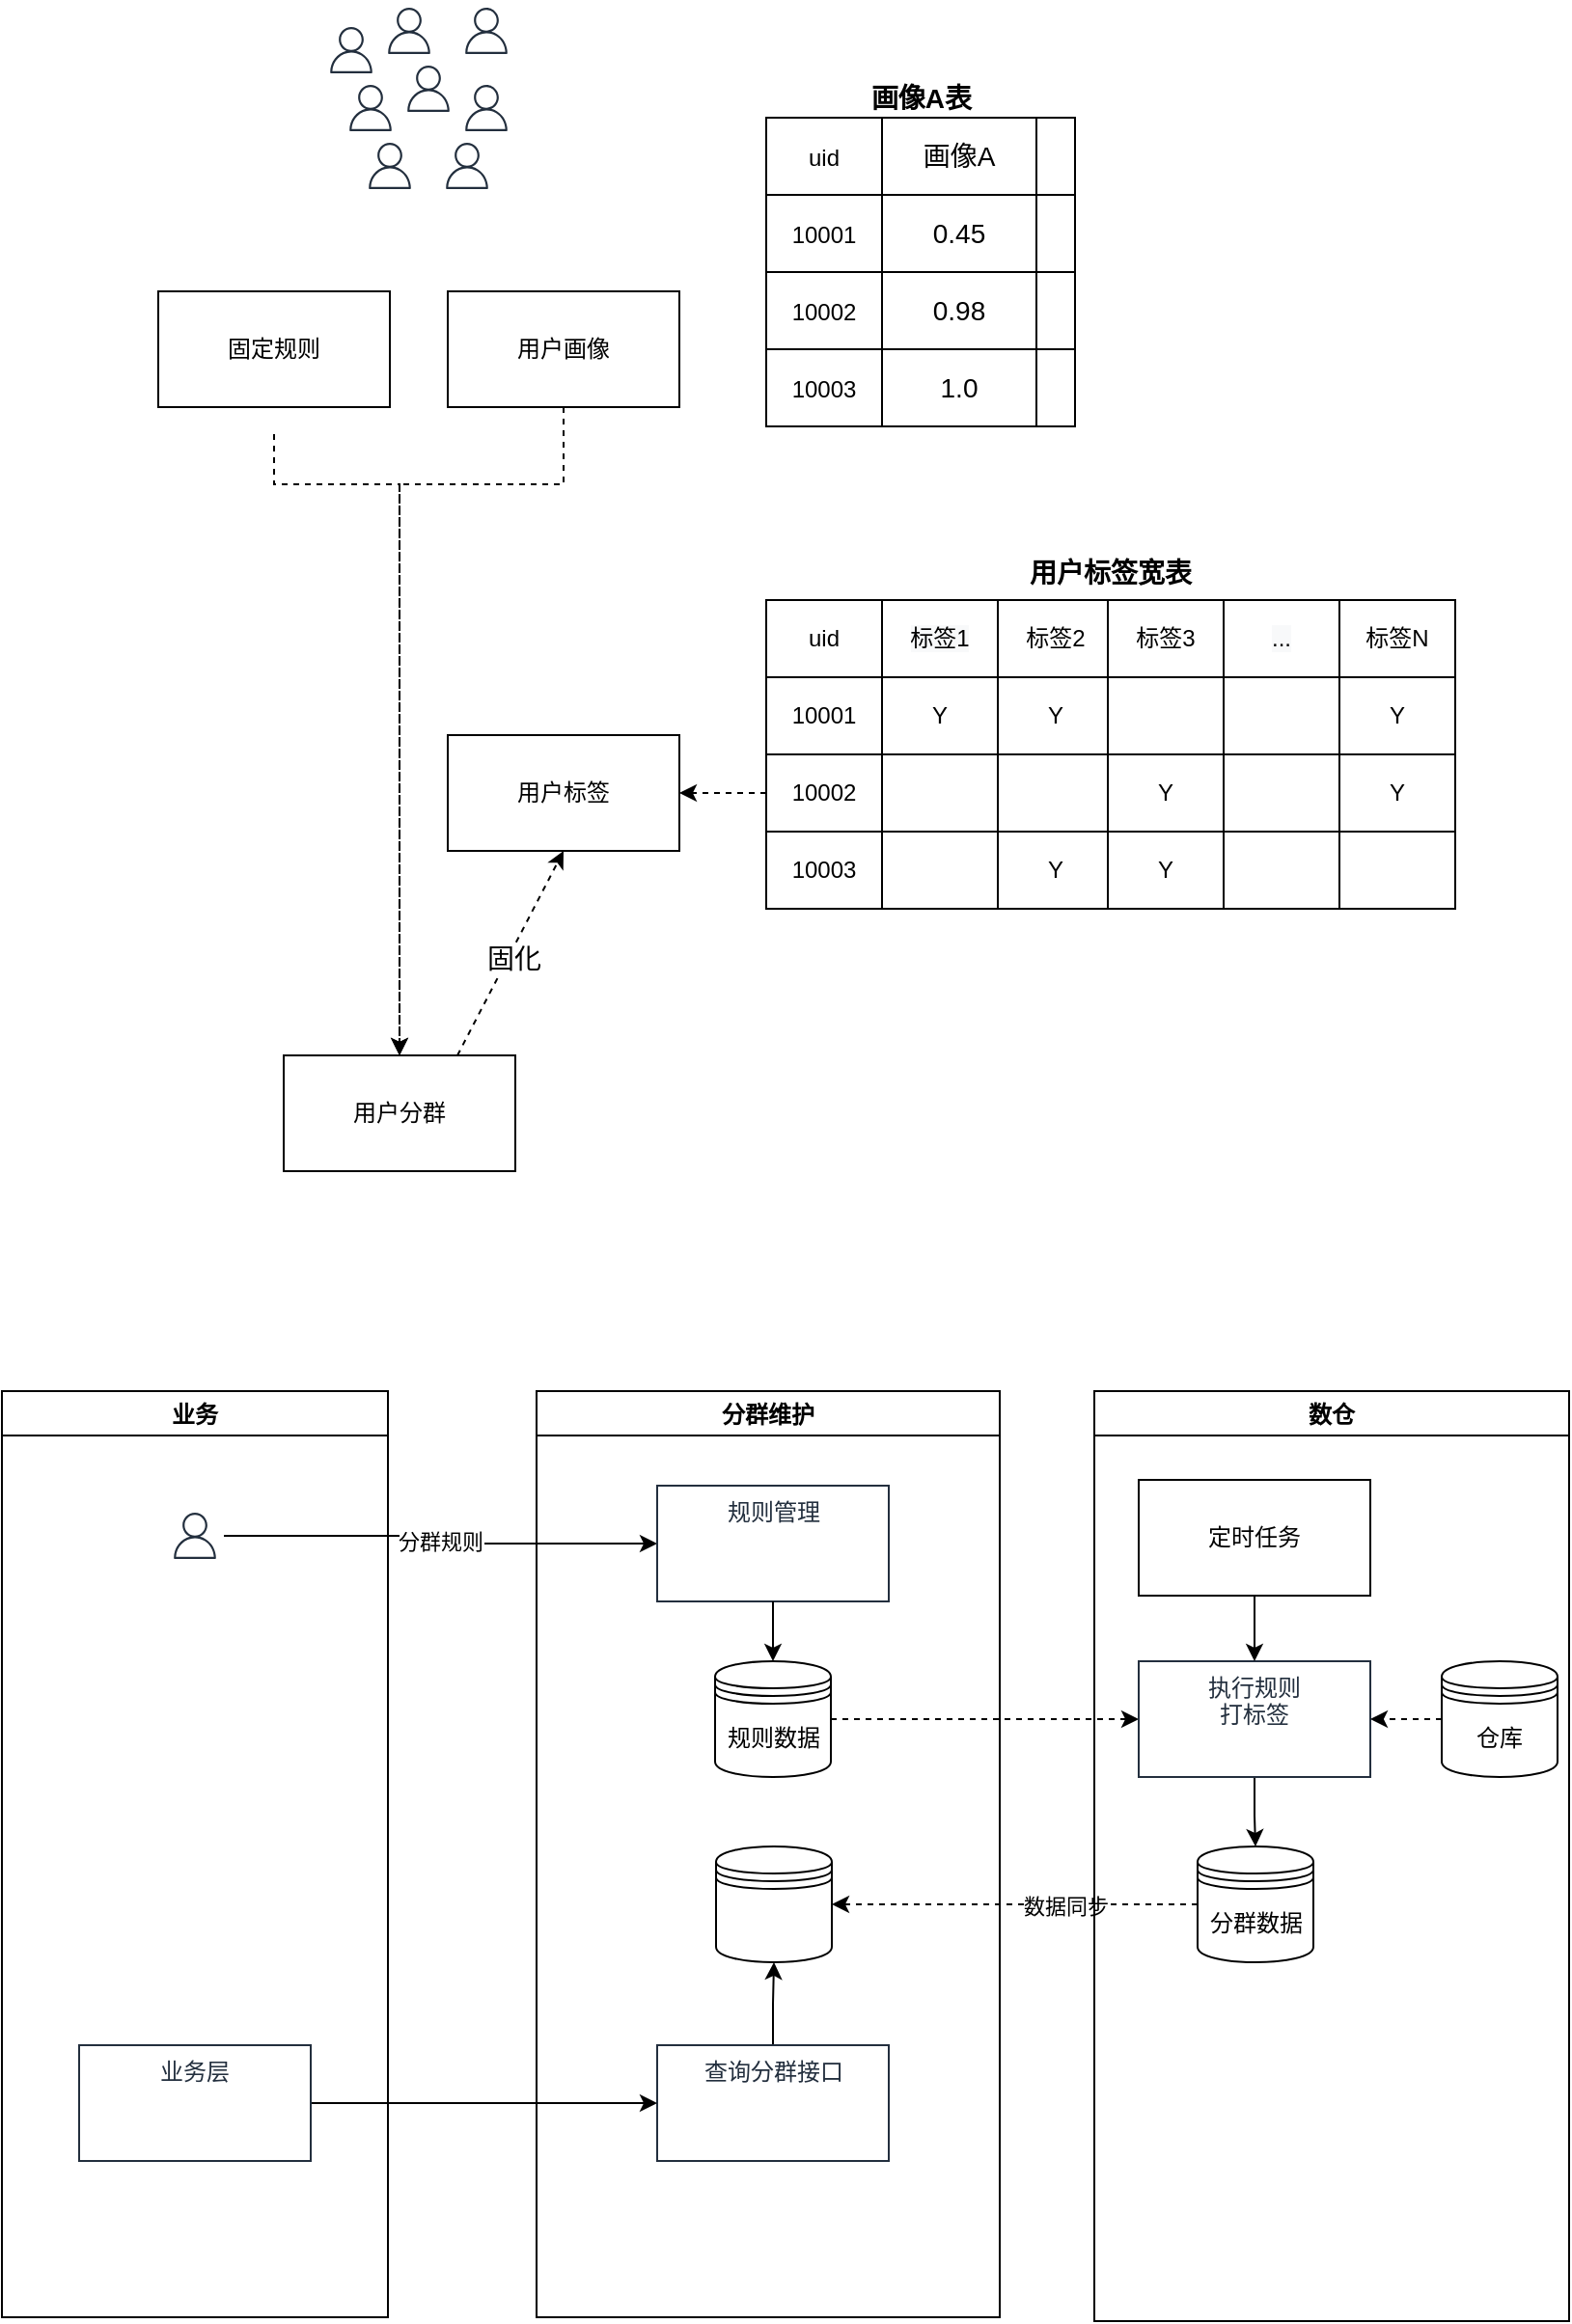 <mxfile version="16.2.6" type="github">
  <diagram id="mDk3vGWMZ9cnpcIgbxEh" name="Page-1">
    <mxGraphModel dx="1186" dy="531" grid="0" gridSize="10" guides="1" tooltips="1" connect="1" arrows="1" fold="1" page="1" pageScale="1" pageWidth="827" pageHeight="1169" math="0" shadow="0">
      <root>
        <mxCell id="0" />
        <mxCell id="1" parent="0" />
        <mxCell id="isWSbf4JrnmpTFnG_lly-7" value="" style="group" parent="1" vertex="1" connectable="0">
          <mxGeometry x="170" y="130" width="100" height="100" as="geometry" />
        </mxCell>
        <mxCell id="isWSbf4JrnmpTFnG_lly-8" value="" style="sketch=0;outlineConnect=0;fontColor=#232F3E;gradientColor=none;strokeColor=#232F3E;fillColor=#ffffff;dashed=0;verticalLabelPosition=bottom;verticalAlign=top;align=center;html=1;fontSize=12;fontStyle=0;aspect=fixed;shape=mxgraph.aws4.resourceIcon;resIcon=mxgraph.aws4.user;strokeWidth=1;" parent="isWSbf4JrnmpTFnG_lly-7" vertex="1">
          <mxGeometry x="30" width="30" height="30" as="geometry" />
        </mxCell>
        <mxCell id="isWSbf4JrnmpTFnG_lly-9" value="" style="sketch=0;outlineConnect=0;fontColor=#232F3E;gradientColor=none;strokeColor=#232F3E;fillColor=#ffffff;dashed=0;verticalLabelPosition=bottom;verticalAlign=top;align=center;html=1;fontSize=12;fontStyle=0;aspect=fixed;shape=mxgraph.aws4.resourceIcon;resIcon=mxgraph.aws4.user;strokeWidth=1;" parent="isWSbf4JrnmpTFnG_lly-7" vertex="1">
          <mxGeometry y="10" width="30" height="30" as="geometry" />
        </mxCell>
        <mxCell id="isWSbf4JrnmpTFnG_lly-10" value="" style="sketch=0;outlineConnect=0;fontColor=#232F3E;gradientColor=none;strokeColor=#232F3E;fillColor=#ffffff;dashed=0;verticalLabelPosition=bottom;verticalAlign=top;align=center;html=1;fontSize=12;fontStyle=0;aspect=fixed;shape=mxgraph.aws4.resourceIcon;resIcon=mxgraph.aws4.user;strokeWidth=1;" parent="isWSbf4JrnmpTFnG_lly-7" vertex="1">
          <mxGeometry x="40" y="30" width="30" height="30" as="geometry" />
        </mxCell>
        <mxCell id="isWSbf4JrnmpTFnG_lly-11" value="" style="sketch=0;outlineConnect=0;fontColor=#232F3E;gradientColor=none;strokeColor=#232F3E;fillColor=#ffffff;dashed=0;verticalLabelPosition=bottom;verticalAlign=top;align=center;html=1;fontSize=12;fontStyle=0;aspect=fixed;shape=mxgraph.aws4.resourceIcon;resIcon=mxgraph.aws4.user;strokeWidth=1;" parent="isWSbf4JrnmpTFnG_lly-7" vertex="1">
          <mxGeometry x="10" y="40" width="30" height="30" as="geometry" />
        </mxCell>
        <mxCell id="isWSbf4JrnmpTFnG_lly-12" value="" style="sketch=0;outlineConnect=0;fontColor=#232F3E;gradientColor=none;strokeColor=#232F3E;fillColor=#ffffff;dashed=0;verticalLabelPosition=bottom;verticalAlign=top;align=center;html=1;fontSize=12;fontStyle=0;aspect=fixed;shape=mxgraph.aws4.resourceIcon;resIcon=mxgraph.aws4.user;strokeWidth=1;" parent="isWSbf4JrnmpTFnG_lly-7" vertex="1">
          <mxGeometry x="70" width="30" height="30" as="geometry" />
        </mxCell>
        <mxCell id="isWSbf4JrnmpTFnG_lly-13" value="" style="sketch=0;outlineConnect=0;fontColor=#232F3E;gradientColor=none;strokeColor=#232F3E;fillColor=#ffffff;dashed=0;verticalLabelPosition=bottom;verticalAlign=top;align=center;html=1;fontSize=12;fontStyle=0;aspect=fixed;shape=mxgraph.aws4.resourceIcon;resIcon=mxgraph.aws4.user;strokeWidth=1;" parent="isWSbf4JrnmpTFnG_lly-7" vertex="1">
          <mxGeometry x="70" y="40" width="30" height="30" as="geometry" />
        </mxCell>
        <mxCell id="isWSbf4JrnmpTFnG_lly-14" value="" style="sketch=0;outlineConnect=0;fontColor=#232F3E;gradientColor=none;strokeColor=#232F3E;fillColor=#ffffff;dashed=0;verticalLabelPosition=bottom;verticalAlign=top;align=center;html=1;fontSize=12;fontStyle=0;aspect=fixed;shape=mxgraph.aws4.resourceIcon;resIcon=mxgraph.aws4.user;strokeWidth=1;" parent="isWSbf4JrnmpTFnG_lly-7" vertex="1">
          <mxGeometry x="20" y="70" width="30" height="30" as="geometry" />
        </mxCell>
        <mxCell id="isWSbf4JrnmpTFnG_lly-15" value="" style="sketch=0;outlineConnect=0;fontColor=#232F3E;gradientColor=none;strokeColor=#232F3E;fillColor=#ffffff;dashed=0;verticalLabelPosition=bottom;verticalAlign=top;align=center;html=1;fontSize=12;fontStyle=0;aspect=fixed;shape=mxgraph.aws4.resourceIcon;resIcon=mxgraph.aws4.user;strokeWidth=1;" parent="isWSbf4JrnmpTFnG_lly-7" vertex="1">
          <mxGeometry x="60" y="70" width="30" height="30" as="geometry" />
        </mxCell>
        <mxCell id="isWSbf4JrnmpTFnG_lly-353" style="edgeStyle=orthogonalEdgeStyle;rounded=0;orthogonalLoop=1;jettySize=auto;html=1;entryX=0.5;entryY=0;entryDx=0;entryDy=0;dashed=1;fontSize=14;" parent="1" source="isWSbf4JrnmpTFnG_lly-16" target="isWSbf4JrnmpTFnG_lly-22" edge="1">
          <mxGeometry relative="1" as="geometry">
            <Array as="points">
              <mxPoint x="295" y="380" />
              <mxPoint x="210" y="380" />
            </Array>
          </mxGeometry>
        </mxCell>
        <mxCell id="isWSbf4JrnmpTFnG_lly-16" value="用户画像" style="rounded=0;whiteSpace=wrap;html=1;" parent="1" vertex="1">
          <mxGeometry x="235" y="280" width="120" height="60" as="geometry" />
        </mxCell>
        <mxCell id="isWSbf4JrnmpTFnG_lly-316" style="edgeStyle=orthogonalEdgeStyle;rounded=0;orthogonalLoop=1;jettySize=auto;html=1;entryX=0.5;entryY=0;entryDx=0;entryDy=0;dashed=1;fontSize=14;" parent="1" target="isWSbf4JrnmpTFnG_lly-22" edge="1">
          <mxGeometry relative="1" as="geometry">
            <mxPoint x="145" y="354" as="sourcePoint" />
            <Array as="points">
              <mxPoint x="145" y="380" />
              <mxPoint x="210" y="380" />
            </Array>
          </mxGeometry>
        </mxCell>
        <mxCell id="isWSbf4JrnmpTFnG_lly-17" value="固定规则" style="rounded=0;whiteSpace=wrap;html=1;" parent="1" vertex="1">
          <mxGeometry x="85" y="280" width="120" height="60" as="geometry" />
        </mxCell>
        <mxCell id="isWSbf4JrnmpTFnG_lly-18" value="用户标签" style="rounded=0;whiteSpace=wrap;html=1;" parent="1" vertex="1">
          <mxGeometry x="235" y="510" width="120" height="60" as="geometry" />
        </mxCell>
        <mxCell id="isWSbf4JrnmpTFnG_lly-354" style="rounded=0;orthogonalLoop=1;jettySize=auto;html=1;exitX=0.75;exitY=0;exitDx=0;exitDy=0;entryX=0.5;entryY=1;entryDx=0;entryDy=0;dashed=1;fontSize=14;" parent="1" source="isWSbf4JrnmpTFnG_lly-22" target="isWSbf4JrnmpTFnG_lly-18" edge="1">
          <mxGeometry relative="1" as="geometry" />
        </mxCell>
        <mxCell id="isWSbf4JrnmpTFnG_lly-355" value="固化" style="edgeLabel;html=1;align=center;verticalAlign=middle;resizable=0;points=[];fontSize=14;" parent="isWSbf4JrnmpTFnG_lly-354" vertex="1" connectable="0">
          <mxGeometry x="-0.041" y="-2" relative="1" as="geometry">
            <mxPoint as="offset" />
          </mxGeometry>
        </mxCell>
        <mxCell id="isWSbf4JrnmpTFnG_lly-22" value="用户分群" style="rounded=0;whiteSpace=wrap;html=1;" parent="1" vertex="1">
          <mxGeometry x="150" y="676" width="120" height="60" as="geometry" />
        </mxCell>
        <mxCell id="isWSbf4JrnmpTFnG_lly-276" value="" style="shape=table;html=1;whiteSpace=wrap;startSize=0;container=1;collapsible=0;childLayout=tableLayout;" parent="1" vertex="1">
          <mxGeometry x="400" y="440" width="180" height="160" as="geometry" />
        </mxCell>
        <mxCell id="isWSbf4JrnmpTFnG_lly-277" value="" style="shape=tableRow;horizontal=0;startSize=0;swimlaneHead=0;swimlaneBody=0;top=0;left=0;bottom=0;right=0;collapsible=0;dropTarget=0;fillColor=none;points=[[0,0.5],[1,0.5]];portConstraint=eastwest;" parent="isWSbf4JrnmpTFnG_lly-276" vertex="1">
          <mxGeometry width="180" height="40" as="geometry" />
        </mxCell>
        <mxCell id="isWSbf4JrnmpTFnG_lly-278" value="&lt;span&gt;uid&lt;/span&gt;" style="shape=partialRectangle;html=1;whiteSpace=wrap;connectable=0;fillColor=none;top=0;left=0;bottom=0;right=0;overflow=hidden;" parent="isWSbf4JrnmpTFnG_lly-277" vertex="1">
          <mxGeometry width="60" height="40" as="geometry">
            <mxRectangle width="60" height="40" as="alternateBounds" />
          </mxGeometry>
        </mxCell>
        <mxCell id="isWSbf4JrnmpTFnG_lly-279" value="&lt;span style=&quot;color: rgb(0 , 0 , 0) ; font-family: &amp;#34;helvetica&amp;#34; ; font-size: 12px ; font-style: normal ; font-weight: 400 ; letter-spacing: normal ; text-align: center ; text-indent: 0px ; text-transform: none ; word-spacing: 0px ; background-color: rgb(248 , 249 , 250) ; display: inline ; float: none&quot;&gt;标签1&lt;/span&gt;" style="shape=partialRectangle;html=1;whiteSpace=wrap;connectable=0;fillColor=none;top=0;left=0;bottom=0;right=0;overflow=hidden;" parent="isWSbf4JrnmpTFnG_lly-277" vertex="1">
          <mxGeometry x="60" width="60" height="40" as="geometry">
            <mxRectangle width="60" height="40" as="alternateBounds" />
          </mxGeometry>
        </mxCell>
        <mxCell id="isWSbf4JrnmpTFnG_lly-280" value="&lt;span&gt;标签2&lt;/span&gt;" style="shape=partialRectangle;html=1;whiteSpace=wrap;connectable=0;fillColor=none;top=0;left=0;bottom=0;right=0;overflow=hidden;" parent="isWSbf4JrnmpTFnG_lly-277" vertex="1">
          <mxGeometry x="120" width="60" height="40" as="geometry">
            <mxRectangle width="60" height="40" as="alternateBounds" />
          </mxGeometry>
        </mxCell>
        <mxCell id="isWSbf4JrnmpTFnG_lly-281" value="" style="shape=tableRow;horizontal=0;startSize=0;swimlaneHead=0;swimlaneBody=0;top=0;left=0;bottom=0;right=0;collapsible=0;dropTarget=0;fillColor=none;points=[[0,0.5],[1,0.5]];portConstraint=eastwest;" parent="isWSbf4JrnmpTFnG_lly-276" vertex="1">
          <mxGeometry y="40" width="180" height="40" as="geometry" />
        </mxCell>
        <mxCell id="isWSbf4JrnmpTFnG_lly-282" value="&lt;span&gt;10001&lt;/span&gt;" style="shape=partialRectangle;html=1;whiteSpace=wrap;connectable=0;fillColor=none;top=0;left=0;bottom=0;right=0;overflow=hidden;" parent="isWSbf4JrnmpTFnG_lly-281" vertex="1">
          <mxGeometry width="60" height="40" as="geometry">
            <mxRectangle width="60" height="40" as="alternateBounds" />
          </mxGeometry>
        </mxCell>
        <mxCell id="isWSbf4JrnmpTFnG_lly-283" value="Y" style="shape=partialRectangle;html=1;whiteSpace=wrap;connectable=0;fillColor=none;top=0;left=0;bottom=0;right=0;overflow=hidden;" parent="isWSbf4JrnmpTFnG_lly-281" vertex="1">
          <mxGeometry x="60" width="60" height="40" as="geometry">
            <mxRectangle width="60" height="40" as="alternateBounds" />
          </mxGeometry>
        </mxCell>
        <mxCell id="isWSbf4JrnmpTFnG_lly-284" value="Y" style="shape=partialRectangle;html=1;whiteSpace=wrap;connectable=0;fillColor=none;top=0;left=0;bottom=0;right=0;overflow=hidden;" parent="isWSbf4JrnmpTFnG_lly-281" vertex="1">
          <mxGeometry x="120" width="60" height="40" as="geometry">
            <mxRectangle width="60" height="40" as="alternateBounds" />
          </mxGeometry>
        </mxCell>
        <mxCell id="isWSbf4JrnmpTFnG_lly-306" value="" style="shape=tableRow;horizontal=0;startSize=0;swimlaneHead=0;swimlaneBody=0;top=0;left=0;bottom=0;right=0;collapsible=0;dropTarget=0;fillColor=none;points=[[0,0.5],[1,0.5]];portConstraint=eastwest;" parent="isWSbf4JrnmpTFnG_lly-276" vertex="1">
          <mxGeometry y="80" width="180" height="40" as="geometry" />
        </mxCell>
        <mxCell id="isWSbf4JrnmpTFnG_lly-307" value="&lt;span&gt;10002&lt;/span&gt;" style="shape=partialRectangle;html=1;whiteSpace=wrap;connectable=0;fillColor=none;top=0;left=0;bottom=0;right=0;overflow=hidden;" parent="isWSbf4JrnmpTFnG_lly-306" vertex="1">
          <mxGeometry width="60" height="40" as="geometry">
            <mxRectangle width="60" height="40" as="alternateBounds" />
          </mxGeometry>
        </mxCell>
        <mxCell id="isWSbf4JrnmpTFnG_lly-308" value="" style="shape=partialRectangle;html=1;whiteSpace=wrap;connectable=0;fillColor=none;top=0;left=0;bottom=0;right=0;overflow=hidden;" parent="isWSbf4JrnmpTFnG_lly-306" vertex="1">
          <mxGeometry x="60" width="60" height="40" as="geometry">
            <mxRectangle width="60" height="40" as="alternateBounds" />
          </mxGeometry>
        </mxCell>
        <mxCell id="isWSbf4JrnmpTFnG_lly-309" value="" style="shape=partialRectangle;html=1;whiteSpace=wrap;connectable=0;fillColor=none;top=0;left=0;bottom=0;right=0;overflow=hidden;pointerEvents=1;" parent="isWSbf4JrnmpTFnG_lly-306" vertex="1">
          <mxGeometry x="120" width="60" height="40" as="geometry">
            <mxRectangle width="60" height="40" as="alternateBounds" />
          </mxGeometry>
        </mxCell>
        <mxCell id="isWSbf4JrnmpTFnG_lly-285" value="" style="shape=tableRow;horizontal=0;startSize=0;swimlaneHead=0;swimlaneBody=0;top=0;left=0;bottom=0;right=0;collapsible=0;dropTarget=0;fillColor=none;points=[[0,0.5],[1,0.5]];portConstraint=eastwest;" parent="isWSbf4JrnmpTFnG_lly-276" vertex="1">
          <mxGeometry y="120" width="180" height="40" as="geometry" />
        </mxCell>
        <mxCell id="isWSbf4JrnmpTFnG_lly-286" value="&lt;span&gt;10003&lt;/span&gt;" style="shape=partialRectangle;html=1;whiteSpace=wrap;connectable=0;fillColor=none;top=0;left=0;bottom=0;right=0;overflow=hidden;" parent="isWSbf4JrnmpTFnG_lly-285" vertex="1">
          <mxGeometry width="60" height="40" as="geometry">
            <mxRectangle width="60" height="40" as="alternateBounds" />
          </mxGeometry>
        </mxCell>
        <mxCell id="isWSbf4JrnmpTFnG_lly-287" value="" style="shape=partialRectangle;html=1;whiteSpace=wrap;connectable=0;fillColor=none;top=0;left=0;bottom=0;right=0;overflow=hidden;" parent="isWSbf4JrnmpTFnG_lly-285" vertex="1">
          <mxGeometry x="60" width="60" height="40" as="geometry">
            <mxRectangle width="60" height="40" as="alternateBounds" />
          </mxGeometry>
        </mxCell>
        <mxCell id="isWSbf4JrnmpTFnG_lly-288" value="Y" style="shape=partialRectangle;html=1;whiteSpace=wrap;connectable=0;fillColor=none;top=0;left=0;bottom=0;right=0;overflow=hidden;pointerEvents=1;" parent="isWSbf4JrnmpTFnG_lly-285" vertex="1">
          <mxGeometry x="120" width="60" height="40" as="geometry">
            <mxRectangle width="60" height="40" as="alternateBounds" />
          </mxGeometry>
        </mxCell>
        <mxCell id="isWSbf4JrnmpTFnG_lly-289" value="" style="shape=table;html=1;whiteSpace=wrap;startSize=0;container=1;collapsible=0;childLayout=tableLayout;" parent="1" vertex="1">
          <mxGeometry x="577" y="440" width="180" height="160" as="geometry" />
        </mxCell>
        <mxCell id="isWSbf4JrnmpTFnG_lly-290" value="" style="shape=tableRow;horizontal=0;startSize=0;swimlaneHead=0;swimlaneBody=0;top=0;left=0;bottom=0;right=0;collapsible=0;dropTarget=0;fillColor=none;points=[[0,0.5],[1,0.5]];portConstraint=eastwest;" parent="isWSbf4JrnmpTFnG_lly-289" vertex="1">
          <mxGeometry width="180" height="40" as="geometry" />
        </mxCell>
        <mxCell id="isWSbf4JrnmpTFnG_lly-291" value="标签3" style="shape=partialRectangle;html=1;whiteSpace=wrap;connectable=0;fillColor=none;top=0;left=0;bottom=0;right=0;overflow=hidden;" parent="isWSbf4JrnmpTFnG_lly-290" vertex="1">
          <mxGeometry width="60" height="40" as="geometry">
            <mxRectangle width="60" height="40" as="alternateBounds" />
          </mxGeometry>
        </mxCell>
        <mxCell id="isWSbf4JrnmpTFnG_lly-292" value="&lt;span style=&quot;color: rgb(0 , 0 , 0) ; font-family: &amp;#34;helvetica&amp;#34; ; font-size: 12px ; font-style: normal ; font-weight: 400 ; letter-spacing: normal ; text-align: center ; text-indent: 0px ; text-transform: none ; word-spacing: 0px ; background-color: rgb(248 , 249 , 250) ; display: inline ; float: none&quot;&gt;...&lt;/span&gt;" style="shape=partialRectangle;html=1;whiteSpace=wrap;connectable=0;fillColor=none;top=0;left=0;bottom=0;right=0;overflow=hidden;" parent="isWSbf4JrnmpTFnG_lly-290" vertex="1">
          <mxGeometry x="60" width="60" height="40" as="geometry">
            <mxRectangle width="60" height="40" as="alternateBounds" />
          </mxGeometry>
        </mxCell>
        <mxCell id="isWSbf4JrnmpTFnG_lly-293" value="&lt;span&gt;标签N&lt;/span&gt;" style="shape=partialRectangle;html=1;whiteSpace=wrap;connectable=0;fillColor=none;top=0;left=0;bottom=0;right=0;overflow=hidden;" parent="isWSbf4JrnmpTFnG_lly-290" vertex="1">
          <mxGeometry x="120" width="60" height="40" as="geometry">
            <mxRectangle width="60" height="40" as="alternateBounds" />
          </mxGeometry>
        </mxCell>
        <mxCell id="isWSbf4JrnmpTFnG_lly-294" value="" style="shape=tableRow;horizontal=0;startSize=0;swimlaneHead=0;swimlaneBody=0;top=0;left=0;bottom=0;right=0;collapsible=0;dropTarget=0;fillColor=none;points=[[0,0.5],[1,0.5]];portConstraint=eastwest;" parent="isWSbf4JrnmpTFnG_lly-289" vertex="1">
          <mxGeometry y="40" width="180" height="40" as="geometry" />
        </mxCell>
        <mxCell id="isWSbf4JrnmpTFnG_lly-295" value="" style="shape=partialRectangle;html=1;whiteSpace=wrap;connectable=0;fillColor=none;top=0;left=0;bottom=0;right=0;overflow=hidden;" parent="isWSbf4JrnmpTFnG_lly-294" vertex="1">
          <mxGeometry width="60" height="40" as="geometry">
            <mxRectangle width="60" height="40" as="alternateBounds" />
          </mxGeometry>
        </mxCell>
        <mxCell id="isWSbf4JrnmpTFnG_lly-296" value="" style="shape=partialRectangle;html=1;whiteSpace=wrap;connectable=0;fillColor=none;top=0;left=0;bottom=0;right=0;overflow=hidden;" parent="isWSbf4JrnmpTFnG_lly-294" vertex="1">
          <mxGeometry x="60" width="60" height="40" as="geometry">
            <mxRectangle width="60" height="40" as="alternateBounds" />
          </mxGeometry>
        </mxCell>
        <mxCell id="isWSbf4JrnmpTFnG_lly-297" value="Y" style="shape=partialRectangle;html=1;whiteSpace=wrap;connectable=0;fillColor=none;top=0;left=0;bottom=0;right=0;overflow=hidden;" parent="isWSbf4JrnmpTFnG_lly-294" vertex="1">
          <mxGeometry x="120" width="60" height="40" as="geometry">
            <mxRectangle width="60" height="40" as="alternateBounds" />
          </mxGeometry>
        </mxCell>
        <mxCell id="isWSbf4JrnmpTFnG_lly-302" value="" style="shape=tableRow;horizontal=0;startSize=0;swimlaneHead=0;swimlaneBody=0;top=0;left=0;bottom=0;right=0;collapsible=0;dropTarget=0;fillColor=none;points=[[0,0.5],[1,0.5]];portConstraint=eastwest;" parent="isWSbf4JrnmpTFnG_lly-289" vertex="1">
          <mxGeometry y="80" width="180" height="40" as="geometry" />
        </mxCell>
        <mxCell id="isWSbf4JrnmpTFnG_lly-303" value="Y" style="shape=partialRectangle;html=1;whiteSpace=wrap;connectable=0;fillColor=none;top=0;left=0;bottom=0;right=0;overflow=hidden;" parent="isWSbf4JrnmpTFnG_lly-302" vertex="1">
          <mxGeometry width="60" height="40" as="geometry">
            <mxRectangle width="60" height="40" as="alternateBounds" />
          </mxGeometry>
        </mxCell>
        <mxCell id="isWSbf4JrnmpTFnG_lly-304" value="" style="shape=partialRectangle;html=1;whiteSpace=wrap;connectable=0;fillColor=none;top=0;left=0;bottom=0;right=0;overflow=hidden;" parent="isWSbf4JrnmpTFnG_lly-302" vertex="1">
          <mxGeometry x="60" width="60" height="40" as="geometry">
            <mxRectangle width="60" height="40" as="alternateBounds" />
          </mxGeometry>
        </mxCell>
        <mxCell id="isWSbf4JrnmpTFnG_lly-305" value="Y" style="shape=partialRectangle;html=1;whiteSpace=wrap;connectable=0;fillColor=none;top=0;left=0;bottom=0;right=0;overflow=hidden;" parent="isWSbf4JrnmpTFnG_lly-302" vertex="1">
          <mxGeometry x="120" width="60" height="40" as="geometry">
            <mxRectangle width="60" height="40" as="alternateBounds" />
          </mxGeometry>
        </mxCell>
        <mxCell id="isWSbf4JrnmpTFnG_lly-298" value="" style="shape=tableRow;horizontal=0;startSize=0;swimlaneHead=0;swimlaneBody=0;top=0;left=0;bottom=0;right=0;collapsible=0;dropTarget=0;fillColor=none;points=[[0,0.5],[1,0.5]];portConstraint=eastwest;" parent="isWSbf4JrnmpTFnG_lly-289" vertex="1">
          <mxGeometry y="120" width="180" height="40" as="geometry" />
        </mxCell>
        <mxCell id="isWSbf4JrnmpTFnG_lly-299" value="Y" style="shape=partialRectangle;html=1;whiteSpace=wrap;connectable=0;fillColor=none;top=0;left=0;bottom=0;right=0;overflow=hidden;" parent="isWSbf4JrnmpTFnG_lly-298" vertex="1">
          <mxGeometry width="60" height="40" as="geometry">
            <mxRectangle width="60" height="40" as="alternateBounds" />
          </mxGeometry>
        </mxCell>
        <mxCell id="isWSbf4JrnmpTFnG_lly-300" value="" style="shape=partialRectangle;html=1;whiteSpace=wrap;connectable=0;fillColor=none;top=0;left=0;bottom=0;right=0;overflow=hidden;" parent="isWSbf4JrnmpTFnG_lly-298" vertex="1">
          <mxGeometry x="60" width="60" height="40" as="geometry">
            <mxRectangle width="60" height="40" as="alternateBounds" />
          </mxGeometry>
        </mxCell>
        <mxCell id="isWSbf4JrnmpTFnG_lly-301" value="" style="shape=partialRectangle;html=1;whiteSpace=wrap;connectable=0;fillColor=none;top=0;left=0;bottom=0;right=0;overflow=hidden;pointerEvents=1;" parent="isWSbf4JrnmpTFnG_lly-298" vertex="1">
          <mxGeometry x="120" width="60" height="40" as="geometry">
            <mxRectangle width="60" height="40" as="alternateBounds" />
          </mxGeometry>
        </mxCell>
        <mxCell id="isWSbf4JrnmpTFnG_lly-311" value="&lt;b&gt;&lt;font style=&quot;font-size: 14px&quot;&gt;用户标签宽表&lt;/font&gt;&lt;/b&gt;" style="text;html=1;align=center;verticalAlign=middle;resizable=0;points=[];autosize=1;strokeColor=none;fillColor=none;" parent="1" vertex="1">
          <mxGeometry x="528" y="416" width="100" height="20" as="geometry" />
        </mxCell>
        <mxCell id="isWSbf4JrnmpTFnG_lly-314" style="edgeStyle=orthogonalEdgeStyle;rounded=0;orthogonalLoop=1;jettySize=auto;html=1;entryX=1;entryY=0.5;entryDx=0;entryDy=0;dashed=1;fontSize=14;" parent="1" source="isWSbf4JrnmpTFnG_lly-306" target="isWSbf4JrnmpTFnG_lly-18" edge="1">
          <mxGeometry relative="1" as="geometry" />
        </mxCell>
        <mxCell id="isWSbf4JrnmpTFnG_lly-317" value="" style="shape=table;html=1;whiteSpace=wrap;startSize=0;container=1;collapsible=0;childLayout=tableLayout;fontSize=14;" parent="1" vertex="1">
          <mxGeometry x="400" y="190" width="160" height="160" as="geometry" />
        </mxCell>
        <mxCell id="isWSbf4JrnmpTFnG_lly-318" value="" style="shape=tableRow;horizontal=0;startSize=0;swimlaneHead=0;swimlaneBody=0;top=0;left=0;bottom=0;right=0;collapsible=0;dropTarget=0;fillColor=none;points=[[0,0.5],[1,0.5]];portConstraint=eastwest;fontSize=14;" parent="isWSbf4JrnmpTFnG_lly-317" vertex="1">
          <mxGeometry width="160" height="40" as="geometry" />
        </mxCell>
        <mxCell id="isWSbf4JrnmpTFnG_lly-319" value="&lt;span style=&quot;font-size: 12px&quot;&gt;uid&lt;/span&gt;" style="shape=partialRectangle;html=1;whiteSpace=wrap;connectable=0;fillColor=none;top=0;left=0;bottom=0;right=0;overflow=hidden;fontSize=14;" parent="isWSbf4JrnmpTFnG_lly-318" vertex="1">
          <mxGeometry width="60" height="40" as="geometry">
            <mxRectangle width="60" height="40" as="alternateBounds" />
          </mxGeometry>
        </mxCell>
        <mxCell id="isWSbf4JrnmpTFnG_lly-320" value="画像A" style="shape=partialRectangle;html=1;whiteSpace=wrap;connectable=0;fillColor=none;top=0;left=0;bottom=0;right=0;overflow=hidden;fontSize=14;" parent="isWSbf4JrnmpTFnG_lly-318" vertex="1">
          <mxGeometry x="60" width="80" height="40" as="geometry">
            <mxRectangle width="80" height="40" as="alternateBounds" />
          </mxGeometry>
        </mxCell>
        <mxCell id="isWSbf4JrnmpTFnG_lly-321" value="" style="shape=partialRectangle;html=1;whiteSpace=wrap;connectable=0;fillColor=none;top=0;left=0;bottom=0;right=0;overflow=hidden;fontSize=14;" parent="isWSbf4JrnmpTFnG_lly-318" vertex="1">
          <mxGeometry x="140" width="20" height="40" as="geometry">
            <mxRectangle width="20" height="40" as="alternateBounds" />
          </mxGeometry>
        </mxCell>
        <mxCell id="isWSbf4JrnmpTFnG_lly-322" value="" style="shape=tableRow;horizontal=0;startSize=0;swimlaneHead=0;swimlaneBody=0;top=0;left=0;bottom=0;right=0;collapsible=0;dropTarget=0;fillColor=none;points=[[0,0.5],[1,0.5]];portConstraint=eastwest;fontSize=14;" parent="isWSbf4JrnmpTFnG_lly-317" vertex="1">
          <mxGeometry y="40" width="160" height="40" as="geometry" />
        </mxCell>
        <mxCell id="isWSbf4JrnmpTFnG_lly-323" value="&lt;span style=&quot;font-size: 12px&quot;&gt;10001&lt;/span&gt;" style="shape=partialRectangle;html=1;whiteSpace=wrap;connectable=0;fillColor=none;top=0;left=0;bottom=0;right=0;overflow=hidden;fontSize=14;" parent="isWSbf4JrnmpTFnG_lly-322" vertex="1">
          <mxGeometry width="60" height="40" as="geometry">
            <mxRectangle width="60" height="40" as="alternateBounds" />
          </mxGeometry>
        </mxCell>
        <mxCell id="isWSbf4JrnmpTFnG_lly-324" value="0.45" style="shape=partialRectangle;html=1;whiteSpace=wrap;connectable=0;fillColor=none;top=0;left=0;bottom=0;right=0;overflow=hidden;fontSize=14;" parent="isWSbf4JrnmpTFnG_lly-322" vertex="1">
          <mxGeometry x="60" width="80" height="40" as="geometry">
            <mxRectangle width="80" height="40" as="alternateBounds" />
          </mxGeometry>
        </mxCell>
        <mxCell id="isWSbf4JrnmpTFnG_lly-325" value="" style="shape=partialRectangle;html=1;whiteSpace=wrap;connectable=0;fillColor=none;top=0;left=0;bottom=0;right=0;overflow=hidden;fontSize=14;" parent="isWSbf4JrnmpTFnG_lly-322" vertex="1">
          <mxGeometry x="140" width="20" height="40" as="geometry">
            <mxRectangle width="20" height="40" as="alternateBounds" />
          </mxGeometry>
        </mxCell>
        <mxCell id="isWSbf4JrnmpTFnG_lly-331" value="" style="shape=tableRow;horizontal=0;startSize=0;swimlaneHead=0;swimlaneBody=0;top=0;left=0;bottom=0;right=0;collapsible=0;dropTarget=0;fillColor=none;points=[[0,0.5],[1,0.5]];portConstraint=eastwest;fontSize=14;" parent="isWSbf4JrnmpTFnG_lly-317" vertex="1">
          <mxGeometry y="80" width="160" height="40" as="geometry" />
        </mxCell>
        <mxCell id="isWSbf4JrnmpTFnG_lly-332" value="&lt;span style=&quot;font-size: 12px&quot;&gt;10002&lt;/span&gt;" style="shape=partialRectangle;html=1;whiteSpace=wrap;connectable=0;fillColor=none;top=0;left=0;bottom=0;right=0;overflow=hidden;fontSize=14;" parent="isWSbf4JrnmpTFnG_lly-331" vertex="1">
          <mxGeometry width="60" height="40" as="geometry">
            <mxRectangle width="60" height="40" as="alternateBounds" />
          </mxGeometry>
        </mxCell>
        <mxCell id="isWSbf4JrnmpTFnG_lly-333" value="0.98" style="shape=partialRectangle;html=1;whiteSpace=wrap;connectable=0;fillColor=none;top=0;left=0;bottom=0;right=0;overflow=hidden;fontSize=14;" parent="isWSbf4JrnmpTFnG_lly-331" vertex="1">
          <mxGeometry x="60" width="80" height="40" as="geometry">
            <mxRectangle width="80" height="40" as="alternateBounds" />
          </mxGeometry>
        </mxCell>
        <mxCell id="isWSbf4JrnmpTFnG_lly-334" value="" style="shape=partialRectangle;html=1;whiteSpace=wrap;connectable=0;fillColor=none;top=0;left=0;bottom=0;right=0;overflow=hidden;fontSize=14;" parent="isWSbf4JrnmpTFnG_lly-331" vertex="1">
          <mxGeometry x="140" width="20" height="40" as="geometry">
            <mxRectangle width="20" height="40" as="alternateBounds" />
          </mxGeometry>
        </mxCell>
        <mxCell id="isWSbf4JrnmpTFnG_lly-326" value="" style="shape=tableRow;horizontal=0;startSize=0;swimlaneHead=0;swimlaneBody=0;top=0;left=0;bottom=0;right=0;collapsible=0;dropTarget=0;fillColor=none;points=[[0,0.5],[1,0.5]];portConstraint=eastwest;fontSize=14;" parent="isWSbf4JrnmpTFnG_lly-317" vertex="1">
          <mxGeometry y="120" width="160" height="40" as="geometry" />
        </mxCell>
        <mxCell id="isWSbf4JrnmpTFnG_lly-327" value="&lt;span style=&quot;font-size: 12px&quot;&gt;10003&lt;/span&gt;" style="shape=partialRectangle;html=1;whiteSpace=wrap;connectable=0;fillColor=none;top=0;left=0;bottom=0;right=0;overflow=hidden;fontSize=14;" parent="isWSbf4JrnmpTFnG_lly-326" vertex="1">
          <mxGeometry width="60" height="40" as="geometry">
            <mxRectangle width="60" height="40" as="alternateBounds" />
          </mxGeometry>
        </mxCell>
        <mxCell id="isWSbf4JrnmpTFnG_lly-328" value="1.0" style="shape=partialRectangle;html=1;whiteSpace=wrap;connectable=0;fillColor=none;top=0;left=0;bottom=0;right=0;overflow=hidden;fontSize=14;" parent="isWSbf4JrnmpTFnG_lly-326" vertex="1">
          <mxGeometry x="60" width="80" height="40" as="geometry">
            <mxRectangle width="80" height="40" as="alternateBounds" />
          </mxGeometry>
        </mxCell>
        <mxCell id="isWSbf4JrnmpTFnG_lly-329" value="" style="shape=partialRectangle;html=1;whiteSpace=wrap;connectable=0;fillColor=none;top=0;left=0;bottom=0;right=0;overflow=hidden;pointerEvents=1;fontSize=14;" parent="isWSbf4JrnmpTFnG_lly-326" vertex="1">
          <mxGeometry x="140" width="20" height="40" as="geometry">
            <mxRectangle width="20" height="40" as="alternateBounds" />
          </mxGeometry>
        </mxCell>
        <mxCell id="isWSbf4JrnmpTFnG_lly-330" value="&lt;span style=&quot;font-size: 14px&quot;&gt;&lt;b&gt;画像A表&lt;/b&gt;&lt;/span&gt;" style="text;html=1;align=center;verticalAlign=middle;resizable=0;points=[];autosize=1;strokeColor=none;fillColor=none;" parent="1" vertex="1">
          <mxGeometry x="445" y="170" width="70" height="20" as="geometry" />
        </mxCell>
        <mxCell id="AMEuL7_l6LxyAN5BdziM-12" value="" style="edgeStyle=orthogonalEdgeStyle;rounded=0;orthogonalLoop=1;jettySize=auto;html=1;" edge="1" parent="1" source="AMEuL7_l6LxyAN5BdziM-3" target="AMEuL7_l6LxyAN5BdziM-11">
          <mxGeometry relative="1" as="geometry" />
        </mxCell>
        <mxCell id="AMEuL7_l6LxyAN5BdziM-13" value="分群规则" style="edgeLabel;html=1;align=center;verticalAlign=middle;resizable=0;points=[];" vertex="1" connectable="0" parent="AMEuL7_l6LxyAN5BdziM-12">
          <mxGeometry y="-1" relative="1" as="geometry">
            <mxPoint as="offset" />
          </mxGeometry>
        </mxCell>
        <mxCell id="AMEuL7_l6LxyAN5BdziM-20" style="edgeStyle=orthogonalEdgeStyle;rounded=0;orthogonalLoop=1;jettySize=auto;html=1;entryX=0;entryY=0.5;entryDx=0;entryDy=0;dashed=1;" edge="1" parent="1" source="AMEuL7_l6LxyAN5BdziM-16" target="AMEuL7_l6LxyAN5BdziM-18">
          <mxGeometry relative="1" as="geometry" />
        </mxCell>
        <mxCell id="AMEuL7_l6LxyAN5BdziM-29" style="edgeStyle=orthogonalEdgeStyle;rounded=0;orthogonalLoop=1;jettySize=auto;html=1;entryX=1;entryY=0.5;entryDx=0;entryDy=0;dashed=1;" edge="1" parent="1" source="AMEuL7_l6LxyAN5BdziM-25" target="AMEuL7_l6LxyAN5BdziM-28">
          <mxGeometry relative="1" as="geometry" />
        </mxCell>
        <mxCell id="AMEuL7_l6LxyAN5BdziM-35" value="数据同步" style="edgeLabel;html=1;align=center;verticalAlign=middle;resizable=0;points=[];" vertex="1" connectable="0" parent="AMEuL7_l6LxyAN5BdziM-29">
          <mxGeometry x="-0.272" y="1" relative="1" as="geometry">
            <mxPoint as="offset" />
          </mxGeometry>
        </mxCell>
        <mxCell id="AMEuL7_l6LxyAN5BdziM-27" value="分群维护" style="swimlane;" vertex="1" parent="1">
          <mxGeometry x="281" y="850" width="240" height="480" as="geometry" />
        </mxCell>
        <mxCell id="AMEuL7_l6LxyAN5BdziM-11" value="规则管理" style="whiteSpace=wrap;html=1;verticalAlign=top;fillColor=#ffffff;strokeColor=#232F3E;fontColor=#232F3E;sketch=0;gradientColor=none;dashed=0;fontStyle=0;strokeWidth=1;" vertex="1" parent="AMEuL7_l6LxyAN5BdziM-27">
          <mxGeometry x="62.5" y="49" width="120" height="60" as="geometry" />
        </mxCell>
        <mxCell id="AMEuL7_l6LxyAN5BdziM-16" value="规则数据" style="shape=datastore;whiteSpace=wrap;html=1;" vertex="1" parent="AMEuL7_l6LxyAN5BdziM-27">
          <mxGeometry x="92.5" y="140" width="60" height="60" as="geometry" />
        </mxCell>
        <mxCell id="AMEuL7_l6LxyAN5BdziM-15" value="" style="edgeStyle=orthogonalEdgeStyle;rounded=0;orthogonalLoop=1;jettySize=auto;html=1;entryX=0.5;entryY=0;entryDx=0;entryDy=0;" edge="1" parent="AMEuL7_l6LxyAN5BdziM-27" source="AMEuL7_l6LxyAN5BdziM-11" target="AMEuL7_l6LxyAN5BdziM-16">
          <mxGeometry relative="1" as="geometry">
            <mxPoint x="122.5" y="154" as="targetPoint" />
          </mxGeometry>
        </mxCell>
        <mxCell id="AMEuL7_l6LxyAN5BdziM-28" value="" style="shape=datastore;whiteSpace=wrap;html=1;" vertex="1" parent="AMEuL7_l6LxyAN5BdziM-27">
          <mxGeometry x="93" y="236" width="60" height="60" as="geometry" />
        </mxCell>
        <mxCell id="AMEuL7_l6LxyAN5BdziM-39" style="edgeStyle=orthogonalEdgeStyle;rounded=0;orthogonalLoop=1;jettySize=auto;html=1;entryX=0.5;entryY=1;entryDx=0;entryDy=0;" edge="1" parent="AMEuL7_l6LxyAN5BdziM-27" source="AMEuL7_l6LxyAN5BdziM-30" target="AMEuL7_l6LxyAN5BdziM-28">
          <mxGeometry relative="1" as="geometry" />
        </mxCell>
        <mxCell id="AMEuL7_l6LxyAN5BdziM-30" value="查询分群接口" style="whiteSpace=wrap;html=1;verticalAlign=top;fillColor=#ffffff;strokeColor=#232F3E;fontColor=#232F3E;sketch=0;gradientColor=none;dashed=0;fontStyle=0;strokeWidth=1;" vertex="1" parent="AMEuL7_l6LxyAN5BdziM-27">
          <mxGeometry x="62.5" y="339" width="120" height="60" as="geometry" />
        </mxCell>
        <mxCell id="AMEuL7_l6LxyAN5BdziM-32" style="edgeStyle=orthogonalEdgeStyle;rounded=0;orthogonalLoop=1;jettySize=auto;html=1;entryX=0;entryY=0.5;entryDx=0;entryDy=0;" edge="1" parent="1" source="AMEuL7_l6LxyAN5BdziM-31" target="AMEuL7_l6LxyAN5BdziM-30">
          <mxGeometry relative="1" as="geometry" />
        </mxCell>
        <mxCell id="AMEuL7_l6LxyAN5BdziM-36" value="业务" style="swimlane;" vertex="1" parent="1">
          <mxGeometry x="4" y="850" width="200" height="480" as="geometry" />
        </mxCell>
        <mxCell id="AMEuL7_l6LxyAN5BdziM-31" value="业务层" style="whiteSpace=wrap;html=1;verticalAlign=top;fillColor=#ffffff;strokeColor=#232F3E;fontColor=#232F3E;sketch=0;gradientColor=none;dashed=0;fontStyle=0;strokeWidth=1;" vertex="1" parent="AMEuL7_l6LxyAN5BdziM-36">
          <mxGeometry x="40" y="339" width="120" height="60" as="geometry" />
        </mxCell>
        <mxCell id="AMEuL7_l6LxyAN5BdziM-3" value="" style="sketch=0;outlineConnect=0;fontColor=#232F3E;gradientColor=none;strokeColor=#232F3E;fillColor=#ffffff;dashed=0;verticalLabelPosition=bottom;verticalAlign=top;align=center;html=1;fontSize=12;fontStyle=0;aspect=fixed;shape=mxgraph.aws4.resourceIcon;resIcon=mxgraph.aws4.user;strokeWidth=1;" vertex="1" parent="AMEuL7_l6LxyAN5BdziM-36">
          <mxGeometry x="85" y="60" width="30" height="30" as="geometry" />
        </mxCell>
        <mxCell id="AMEuL7_l6LxyAN5BdziM-37" value="数仓" style="swimlane;" vertex="1" parent="1">
          <mxGeometry x="570" y="850" width="246" height="482" as="geometry" />
        </mxCell>
        <mxCell id="AMEuL7_l6LxyAN5BdziM-38" style="edgeStyle=orthogonalEdgeStyle;rounded=0;orthogonalLoop=1;jettySize=auto;html=1;entryX=0.5;entryY=0;entryDx=0;entryDy=0;" edge="1" parent="AMEuL7_l6LxyAN5BdziM-37" source="AMEuL7_l6LxyAN5BdziM-18" target="AMEuL7_l6LxyAN5BdziM-25">
          <mxGeometry relative="1" as="geometry" />
        </mxCell>
        <mxCell id="AMEuL7_l6LxyAN5BdziM-18" value="执行规则&lt;br&gt;打标签" style="whiteSpace=wrap;html=1;verticalAlign=top;fillColor=#ffffff;strokeColor=#232F3E;fontColor=#232F3E;sketch=0;gradientColor=none;dashed=0;fontStyle=0;strokeWidth=1;" vertex="1" parent="AMEuL7_l6LxyAN5BdziM-37">
          <mxGeometry x="23" y="140" width="120" height="60" as="geometry" />
        </mxCell>
        <mxCell id="AMEuL7_l6LxyAN5BdziM-23" value="仓库" style="shape=datastore;whiteSpace=wrap;html=1;" vertex="1" parent="AMEuL7_l6LxyAN5BdziM-37">
          <mxGeometry x="180" y="140" width="60" height="60" as="geometry" />
        </mxCell>
        <mxCell id="AMEuL7_l6LxyAN5BdziM-25" value="分群数据" style="shape=datastore;whiteSpace=wrap;html=1;" vertex="1" parent="AMEuL7_l6LxyAN5BdziM-37">
          <mxGeometry x="53.5" y="236" width="60" height="60" as="geometry" />
        </mxCell>
        <mxCell id="AMEuL7_l6LxyAN5BdziM-24" style="edgeStyle=orthogonalEdgeStyle;rounded=0;orthogonalLoop=1;jettySize=auto;html=1;entryX=1;entryY=0.5;entryDx=0;entryDy=0;dashed=1;" edge="1" parent="AMEuL7_l6LxyAN5BdziM-37" source="AMEuL7_l6LxyAN5BdziM-23" target="AMEuL7_l6LxyAN5BdziM-18">
          <mxGeometry relative="1" as="geometry" />
        </mxCell>
        <mxCell id="AMEuL7_l6LxyAN5BdziM-17" value="定时任务" style="rounded=0;whiteSpace=wrap;html=1;" vertex="1" parent="AMEuL7_l6LxyAN5BdziM-37">
          <mxGeometry x="23" y="46" width="120" height="60" as="geometry" />
        </mxCell>
        <mxCell id="AMEuL7_l6LxyAN5BdziM-19" style="edgeStyle=orthogonalEdgeStyle;rounded=0;orthogonalLoop=1;jettySize=auto;html=1;exitX=0.5;exitY=1;exitDx=0;exitDy=0;entryX=0.5;entryY=0;entryDx=0;entryDy=0;" edge="1" parent="AMEuL7_l6LxyAN5BdziM-37" source="AMEuL7_l6LxyAN5BdziM-17" target="AMEuL7_l6LxyAN5BdziM-18">
          <mxGeometry relative="1" as="geometry" />
        </mxCell>
      </root>
    </mxGraphModel>
  </diagram>
</mxfile>
